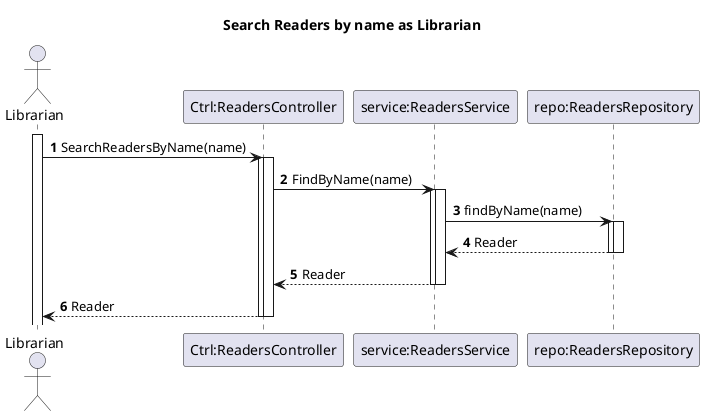 @startuml
'https://plantuml.com/sequence-diagram
autoactivate on
autonumber

title Search Readers by name as Librarian

actor "Librarian" as User
participant "Ctrl:ReadersController" as Ctrl
participant "service:ReadersService" as Service
participant "repo:ReadersRepository" as Repo
activate User

User -> Ctrl: SearchReadersByName(name)
activate Ctrl
Ctrl -> Service: FindByName(name)
activate Service
Service -> Repo: findByName(name)
activate Repo
Repo --> Service: Reader
deactivate Repo
Service --> Ctrl: Reader
deactivate Service
Ctrl --> User: Reader
deactivate Ctrl

@enduml
